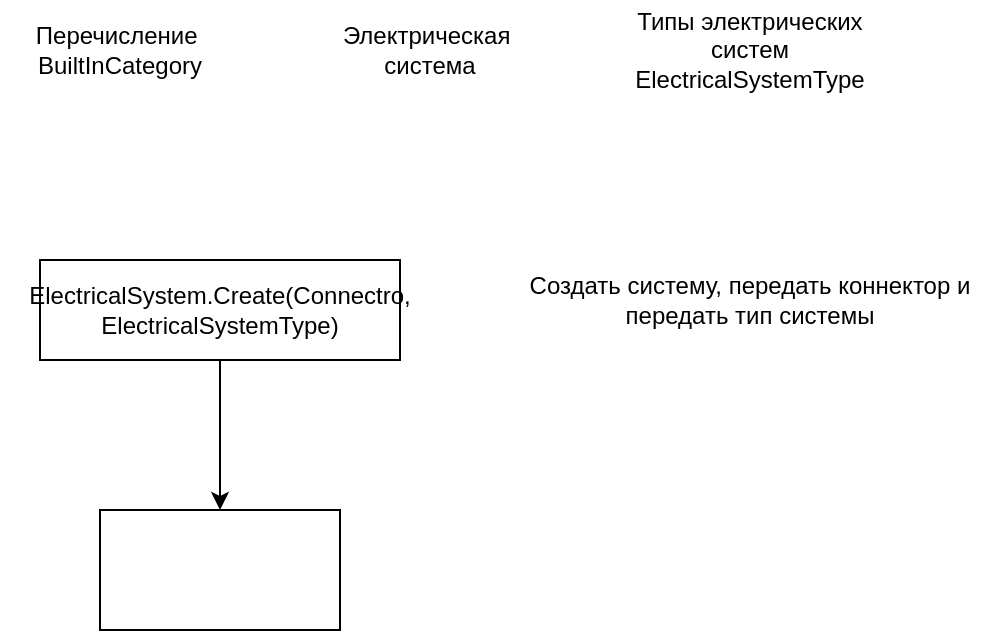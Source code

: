 <mxfile>
    <diagram id="WhEB6UX3OpOHkQ4m4yjR" name="Page-1">
        <mxGraphModel dx="1436" dy="992" grid="1" gridSize="10" guides="1" tooltips="1" connect="1" arrows="1" fold="1" page="1" pageScale="1" pageWidth="827" pageHeight="1169" math="0" shadow="0">
            <root>
                <mxCell id="0"/>
                <mxCell id="1" parent="0"/>
                <UserObject label="Перечисление&amp;nbsp;&lt;br&gt;BuiltInCategory" link="https://www.revitapidocs.com/2021.1/ba1c5b30-242f-5fdc-8ea9-ec3b61e6e722.htm" id="2">
                    <mxCell style="text;html=1;strokeColor=none;fillColor=none;align=center;verticalAlign=middle;whiteSpace=wrap;rounded=0;" vertex="1" parent="1">
                        <mxGeometry x="100" y="70" width="120" height="50" as="geometry"/>
                    </mxCell>
                </UserObject>
                <UserObject label="Электрическая&amp;nbsp;&lt;br&gt;система&lt;br&gt;" link="https://www.revitapidocs.com/2021.1/158b4be3-bbe5-11eb-cccc-788edd3a7590.htm" id="3">
                    <mxCell style="text;html=1;strokeColor=none;fillColor=none;align=center;verticalAlign=middle;whiteSpace=wrap;rounded=0;" vertex="1" parent="1">
                        <mxGeometry x="270" y="80" width="90" height="30" as="geometry"/>
                    </mxCell>
                </UserObject>
                <mxCell id="8" value="" style="edgeStyle=none;html=1;" edge="1" parent="1" source="4" target="7">
                    <mxGeometry relative="1" as="geometry"/>
                </mxCell>
                <mxCell id="4" value="ElectricalSystem.Create(Connectro, ElectricalSystemType)" style="rounded=0;whiteSpace=wrap;html=1;" vertex="1" parent="1">
                    <mxGeometry x="120" y="200" width="180" height="50" as="geometry"/>
                </mxCell>
                <mxCell id="5" value="Создать систему, передать коннектор и передать тип системы" style="text;html=1;strokeColor=none;fillColor=none;align=center;verticalAlign=middle;whiteSpace=wrap;rounded=0;" vertex="1" parent="1">
                    <mxGeometry x="360" y="200" width="230" height="40" as="geometry"/>
                </mxCell>
                <UserObject label="Типы электрических систем&lt;br&gt;ElectricalSystemType" link="https://www.revitapidocs.com/2021.1/90f62108-9cd1-a66a-a123-8372307f4e7f.htm" id="6">
                    <mxCell style="text;html=1;strokeColor=none;fillColor=none;align=center;verticalAlign=middle;whiteSpace=wrap;rounded=0;" vertex="1" parent="1">
                        <mxGeometry x="410" y="80" width="130" height="30" as="geometry"/>
                    </mxCell>
                </UserObject>
                <mxCell id="7" value="" style="whiteSpace=wrap;html=1;rounded=0;" vertex="1" parent="1">
                    <mxGeometry x="150" y="325" width="120" height="60" as="geometry"/>
                </mxCell>
            </root>
        </mxGraphModel>
    </diagram>
</mxfile>